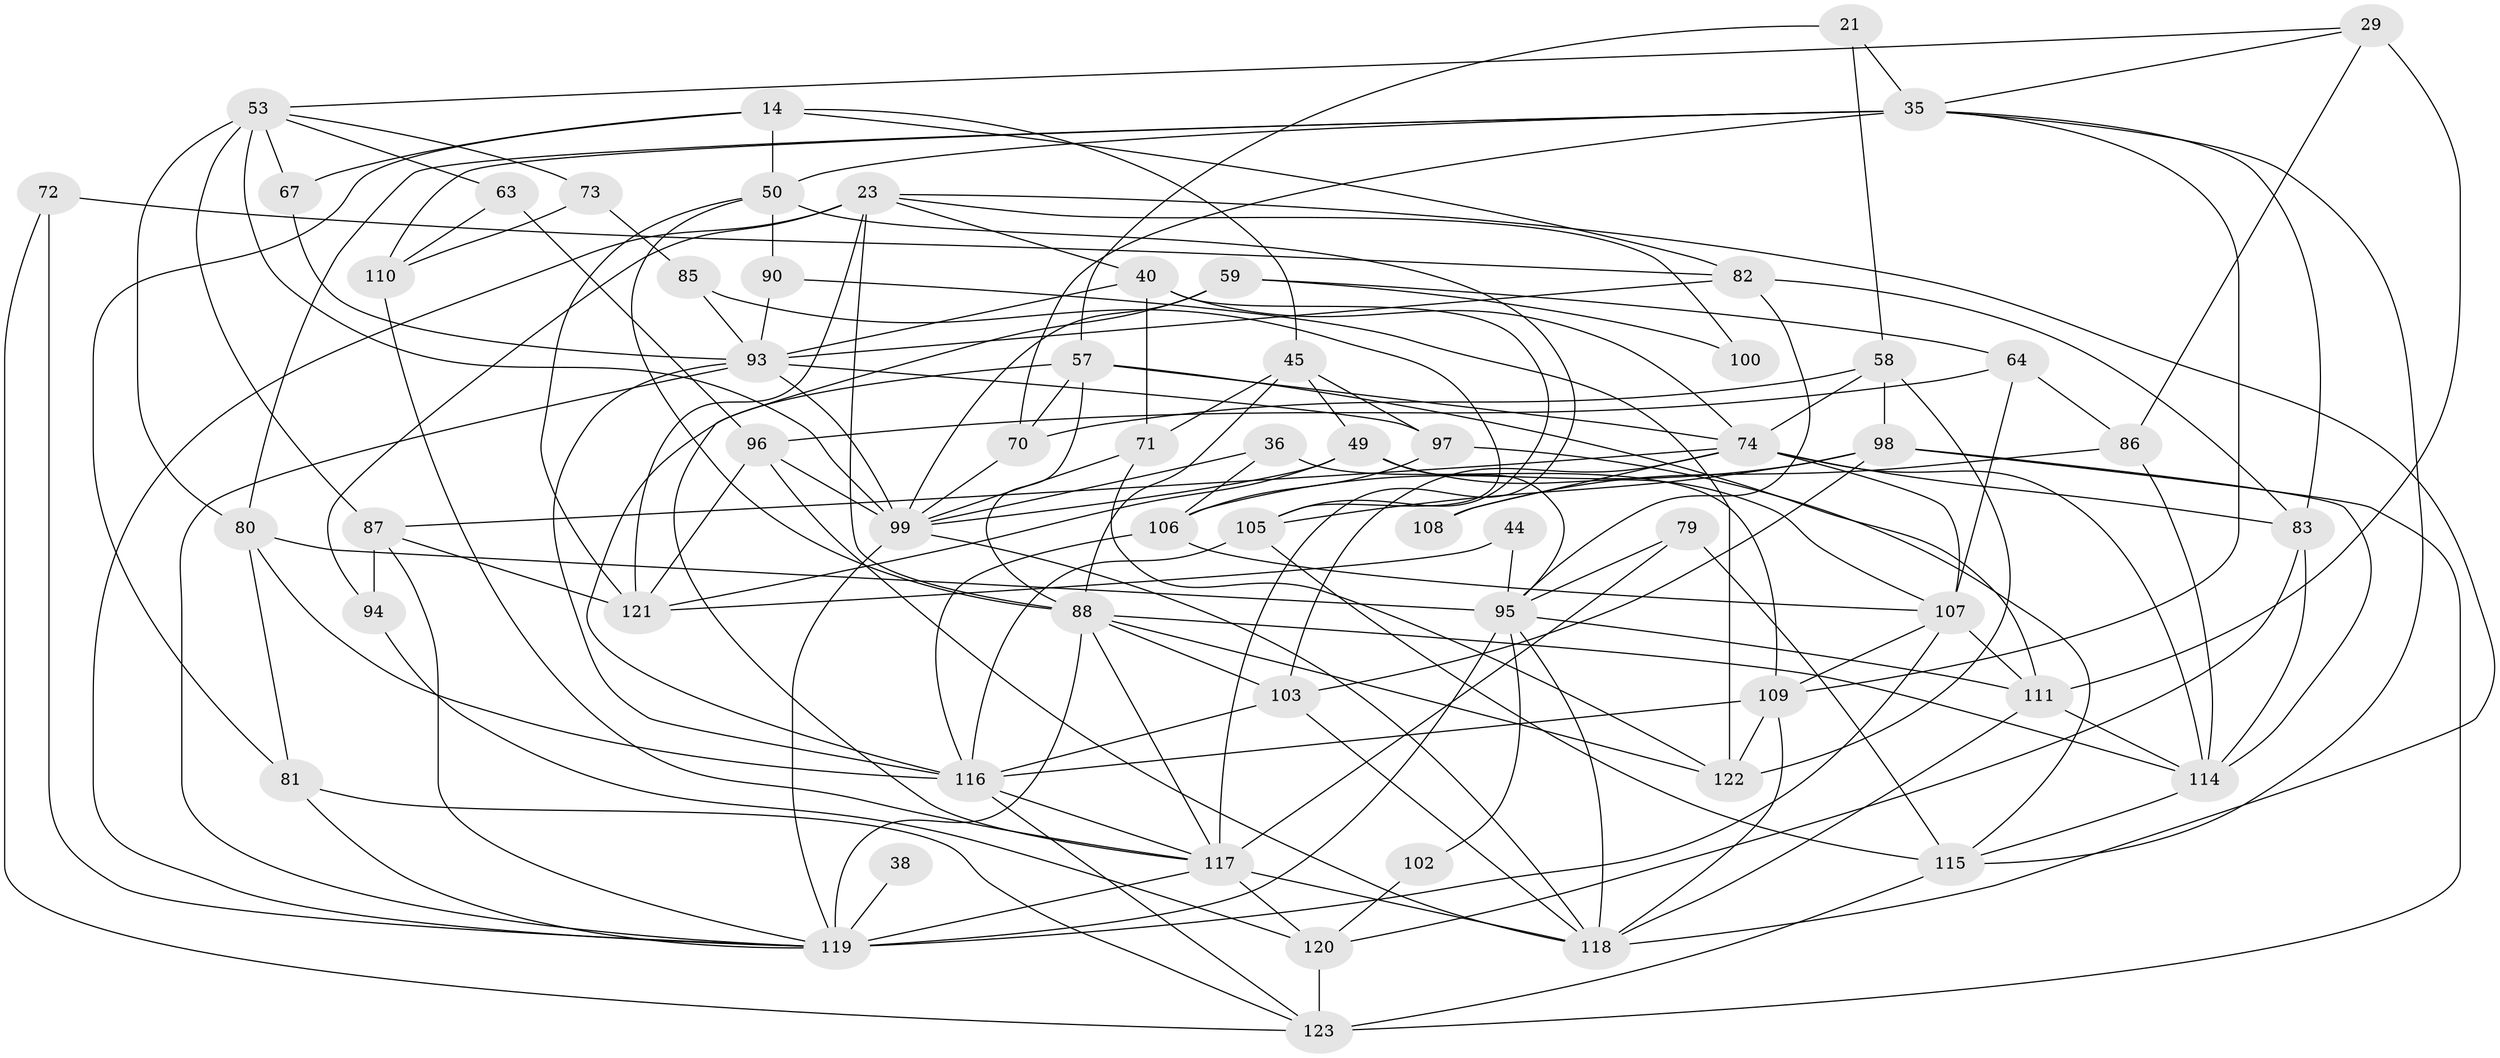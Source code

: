 // original degree distribution, {4: 0.2926829268292683, 3: 0.24390243902439024, 6: 0.07317073170731707, 5: 0.2032520325203252, 2: 0.13821138211382114, 9: 0.008130081300813009, 7: 0.032520325203252036, 8: 0.008130081300813009}
// Generated by graph-tools (version 1.1) at 2025/50/03/09/25 04:50:20]
// undirected, 61 vertices, 159 edges
graph export_dot {
graph [start="1"]
  node [color=gray90,style=filled];
  14;
  21 [super="+19"];
  23;
  29;
  35 [super="+10"];
  36;
  38;
  40;
  44;
  45;
  49 [super="+41"];
  50 [super="+42+34"];
  53 [super="+27"];
  57 [super="+55"];
  58;
  59;
  63;
  64;
  67;
  70;
  71;
  72 [super="+69"];
  73;
  74 [super="+46+7"];
  79;
  80;
  81;
  82 [super="+1"];
  83;
  85;
  86 [super="+56"];
  87 [super="+60"];
  88 [super="+20+77"];
  90 [super="+24"];
  93 [super="+61+89"];
  94;
  95 [super="+16+62"];
  96;
  97;
  98 [super="+76"];
  99 [super="+4+26+91"];
  100;
  102;
  103;
  105 [super="+5"];
  106;
  107 [super="+52"];
  108;
  109 [super="+68+101"];
  110 [super="+48"];
  111 [super="+51+65"];
  114 [super="+92"];
  115 [super="+66+113"];
  116 [super="+37+75"];
  117 [super="+2+104"];
  118 [super="+47+54"];
  119 [super="+28+33+84"];
  120 [super="+3"];
  121 [super="+112"];
  122 [super="+11"];
  123;
  14 -- 45;
  14 -- 67;
  14 -- 81;
  14 -- 82;
  14 -- 50;
  21 -- 58;
  21 -- 57;
  21 -- 35;
  23 -- 121 [weight=2];
  23 -- 40;
  23 -- 94;
  23 -- 100;
  23 -- 118;
  23 -- 119;
  23 -- 88;
  29 -- 53;
  29 -- 86 [weight=2];
  29 -- 111;
  29 -- 35;
  35 -- 70;
  35 -- 109 [weight=2];
  35 -- 110 [weight=2];
  35 -- 80;
  35 -- 50;
  35 -- 83;
  35 -- 115;
  36 -- 106;
  36 -- 99;
  36 -- 109;
  38 -- 119 [weight=2];
  40 -- 71;
  40 -- 93;
  40 -- 105;
  40 -- 74;
  44 -- 121;
  44 -- 95;
  45 -- 97;
  45 -- 71;
  45 -- 49;
  45 -- 88;
  49 -- 99;
  49 -- 107;
  49 -- 121;
  49 -- 95;
  50 -- 90 [weight=2];
  50 -- 117 [weight=2];
  50 -- 88;
  50 -- 121;
  53 -- 67;
  53 -- 63;
  53 -- 73;
  53 -- 80;
  53 -- 99 [weight=2];
  53 -- 87;
  57 -- 74 [weight=2];
  57 -- 70;
  57 -- 111;
  57 -- 116;
  57 -- 88;
  58 -- 98;
  58 -- 122 [weight=2];
  58 -- 70;
  58 -- 74;
  59 -- 64;
  59 -- 100;
  59 -- 117;
  59 -- 99;
  63 -- 96;
  63 -- 110;
  64 -- 96;
  64 -- 86;
  64 -- 107;
  67 -- 93;
  70 -- 99;
  71 -- 122;
  71 -- 99;
  72 -- 123;
  72 -- 82;
  72 -- 119 [weight=2];
  73 -- 85;
  73 -- 110;
  74 -- 107 [weight=2];
  74 -- 83;
  74 -- 108;
  74 -- 103;
  74 -- 87;
  74 -- 114;
  79 -- 117 [weight=3];
  79 -- 115 [weight=2];
  79 -- 95;
  80 -- 81;
  80 -- 95;
  80 -- 116;
  81 -- 123;
  81 -- 119;
  82 -- 83;
  82 -- 95;
  82 -- 93;
  83 -- 114;
  83 -- 120;
  85 -- 105;
  85 -- 93;
  86 -- 108;
  86 -- 114;
  87 -- 94;
  87 -- 121;
  87 -- 119;
  88 -- 114 [weight=2];
  88 -- 122;
  88 -- 119;
  88 -- 103;
  88 -- 117;
  90 -- 93 [weight=2];
  90 -- 122;
  93 -- 97;
  93 -- 116;
  93 -- 99;
  93 -- 119;
  94 -- 120;
  95 -- 111 [weight=2];
  95 -- 102;
  95 -- 119 [weight=3];
  95 -- 118;
  96 -- 118;
  96 -- 121;
  96 -- 99;
  97 -- 106;
  97 -- 115;
  98 -- 123 [weight=2];
  98 -- 106;
  98 -- 103;
  98 -- 105;
  98 -- 114;
  99 -- 119 [weight=2];
  99 -- 118;
  102 -- 120;
  103 -- 118;
  103 -- 116;
  105 -- 116;
  105 -- 115;
  106 -- 107;
  106 -- 116;
  107 -- 111;
  107 -- 109;
  107 -- 119;
  109 -- 116;
  109 -- 122;
  109 -- 118;
  110 -- 117;
  111 -- 118;
  111 -- 114 [weight=2];
  114 -- 115;
  115 -- 123;
  116 -- 123;
  116 -- 117;
  117 -- 120;
  117 -- 119 [weight=2];
  117 -- 118;
  120 -- 123;
}
